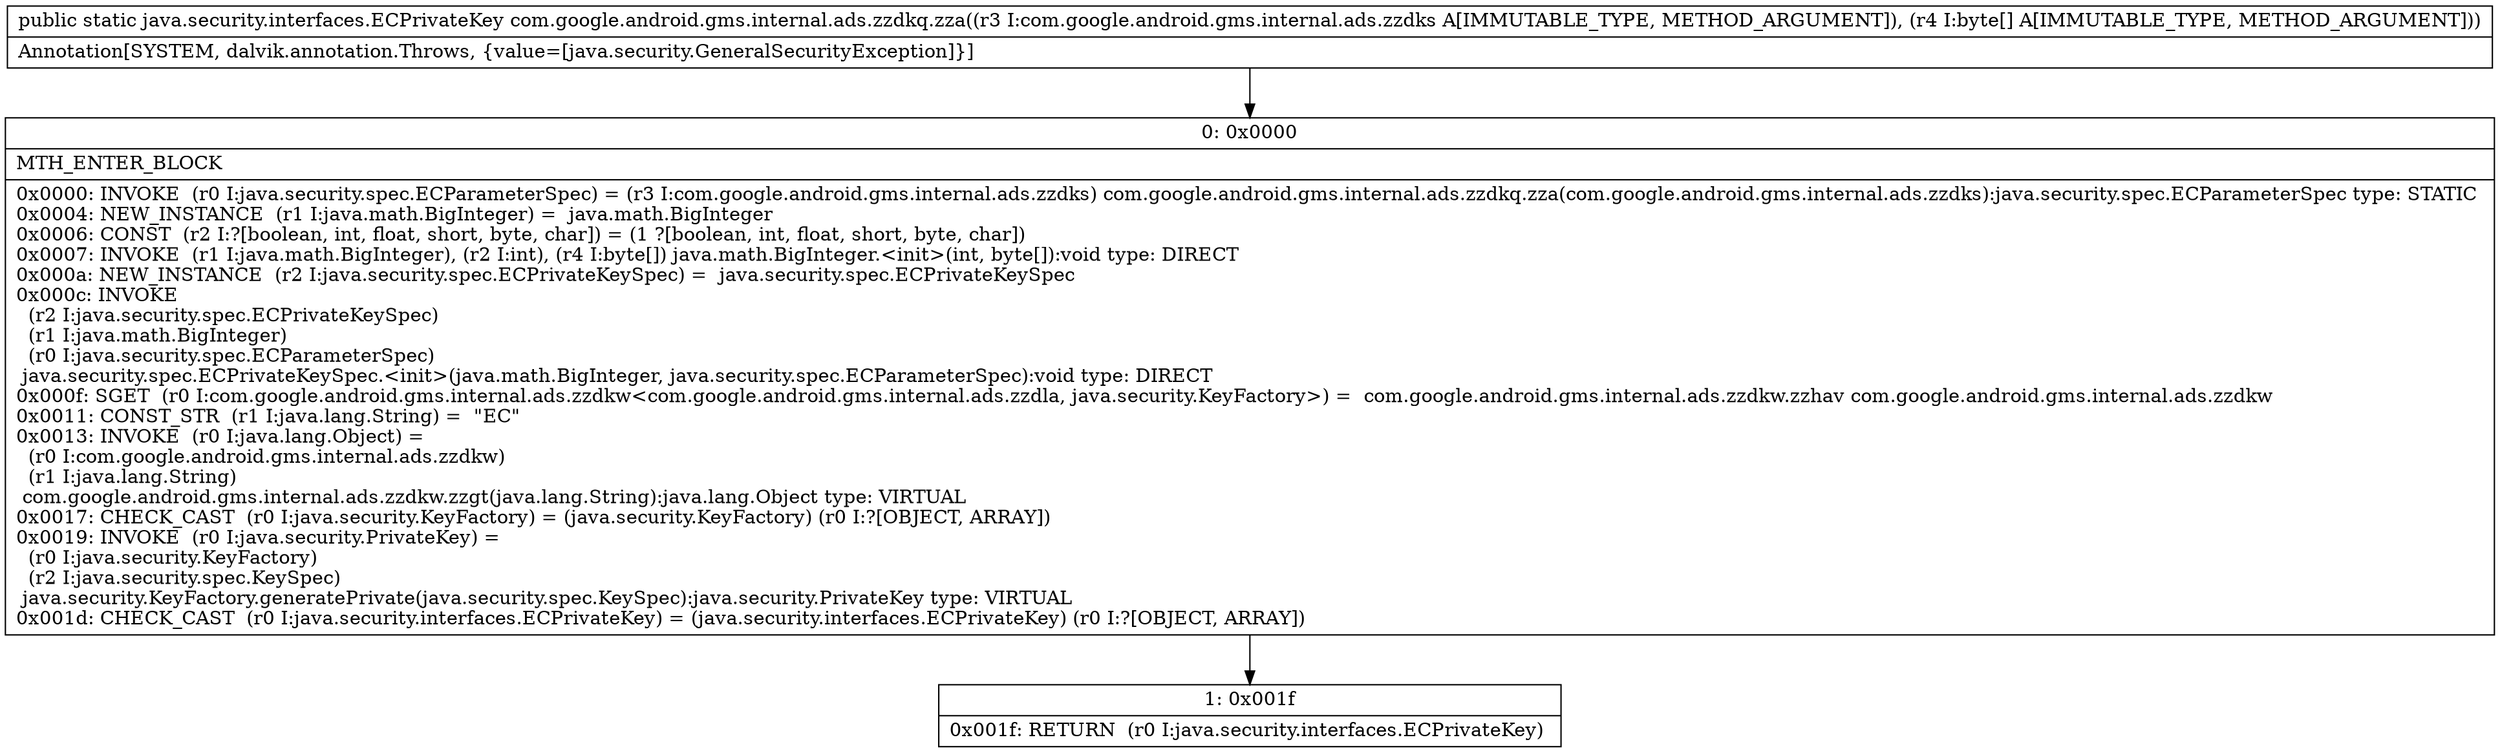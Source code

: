 digraph "CFG forcom.google.android.gms.internal.ads.zzdkq.zza(Lcom\/google\/android\/gms\/internal\/ads\/zzdks;[B)Ljava\/security\/interfaces\/ECPrivateKey;" {
Node_0 [shape=record,label="{0\:\ 0x0000|MTH_ENTER_BLOCK\l|0x0000: INVOKE  (r0 I:java.security.spec.ECParameterSpec) = (r3 I:com.google.android.gms.internal.ads.zzdks) com.google.android.gms.internal.ads.zzdkq.zza(com.google.android.gms.internal.ads.zzdks):java.security.spec.ECParameterSpec type: STATIC \l0x0004: NEW_INSTANCE  (r1 I:java.math.BigInteger) =  java.math.BigInteger \l0x0006: CONST  (r2 I:?[boolean, int, float, short, byte, char]) = (1 ?[boolean, int, float, short, byte, char]) \l0x0007: INVOKE  (r1 I:java.math.BigInteger), (r2 I:int), (r4 I:byte[]) java.math.BigInteger.\<init\>(int, byte[]):void type: DIRECT \l0x000a: NEW_INSTANCE  (r2 I:java.security.spec.ECPrivateKeySpec) =  java.security.spec.ECPrivateKeySpec \l0x000c: INVOKE  \l  (r2 I:java.security.spec.ECPrivateKeySpec)\l  (r1 I:java.math.BigInteger)\l  (r0 I:java.security.spec.ECParameterSpec)\l java.security.spec.ECPrivateKeySpec.\<init\>(java.math.BigInteger, java.security.spec.ECParameterSpec):void type: DIRECT \l0x000f: SGET  (r0 I:com.google.android.gms.internal.ads.zzdkw\<com.google.android.gms.internal.ads.zzdla, java.security.KeyFactory\>) =  com.google.android.gms.internal.ads.zzdkw.zzhav com.google.android.gms.internal.ads.zzdkw \l0x0011: CONST_STR  (r1 I:java.lang.String) =  \"EC\" \l0x0013: INVOKE  (r0 I:java.lang.Object) = \l  (r0 I:com.google.android.gms.internal.ads.zzdkw)\l  (r1 I:java.lang.String)\l com.google.android.gms.internal.ads.zzdkw.zzgt(java.lang.String):java.lang.Object type: VIRTUAL \l0x0017: CHECK_CAST  (r0 I:java.security.KeyFactory) = (java.security.KeyFactory) (r0 I:?[OBJECT, ARRAY]) \l0x0019: INVOKE  (r0 I:java.security.PrivateKey) = \l  (r0 I:java.security.KeyFactory)\l  (r2 I:java.security.spec.KeySpec)\l java.security.KeyFactory.generatePrivate(java.security.spec.KeySpec):java.security.PrivateKey type: VIRTUAL \l0x001d: CHECK_CAST  (r0 I:java.security.interfaces.ECPrivateKey) = (java.security.interfaces.ECPrivateKey) (r0 I:?[OBJECT, ARRAY]) \l}"];
Node_1 [shape=record,label="{1\:\ 0x001f|0x001f: RETURN  (r0 I:java.security.interfaces.ECPrivateKey) \l}"];
MethodNode[shape=record,label="{public static java.security.interfaces.ECPrivateKey com.google.android.gms.internal.ads.zzdkq.zza((r3 I:com.google.android.gms.internal.ads.zzdks A[IMMUTABLE_TYPE, METHOD_ARGUMENT]), (r4 I:byte[] A[IMMUTABLE_TYPE, METHOD_ARGUMENT]))  | Annotation[SYSTEM, dalvik.annotation.Throws, \{value=[java.security.GeneralSecurityException]\}]\l}"];
MethodNode -> Node_0;
Node_0 -> Node_1;
}

